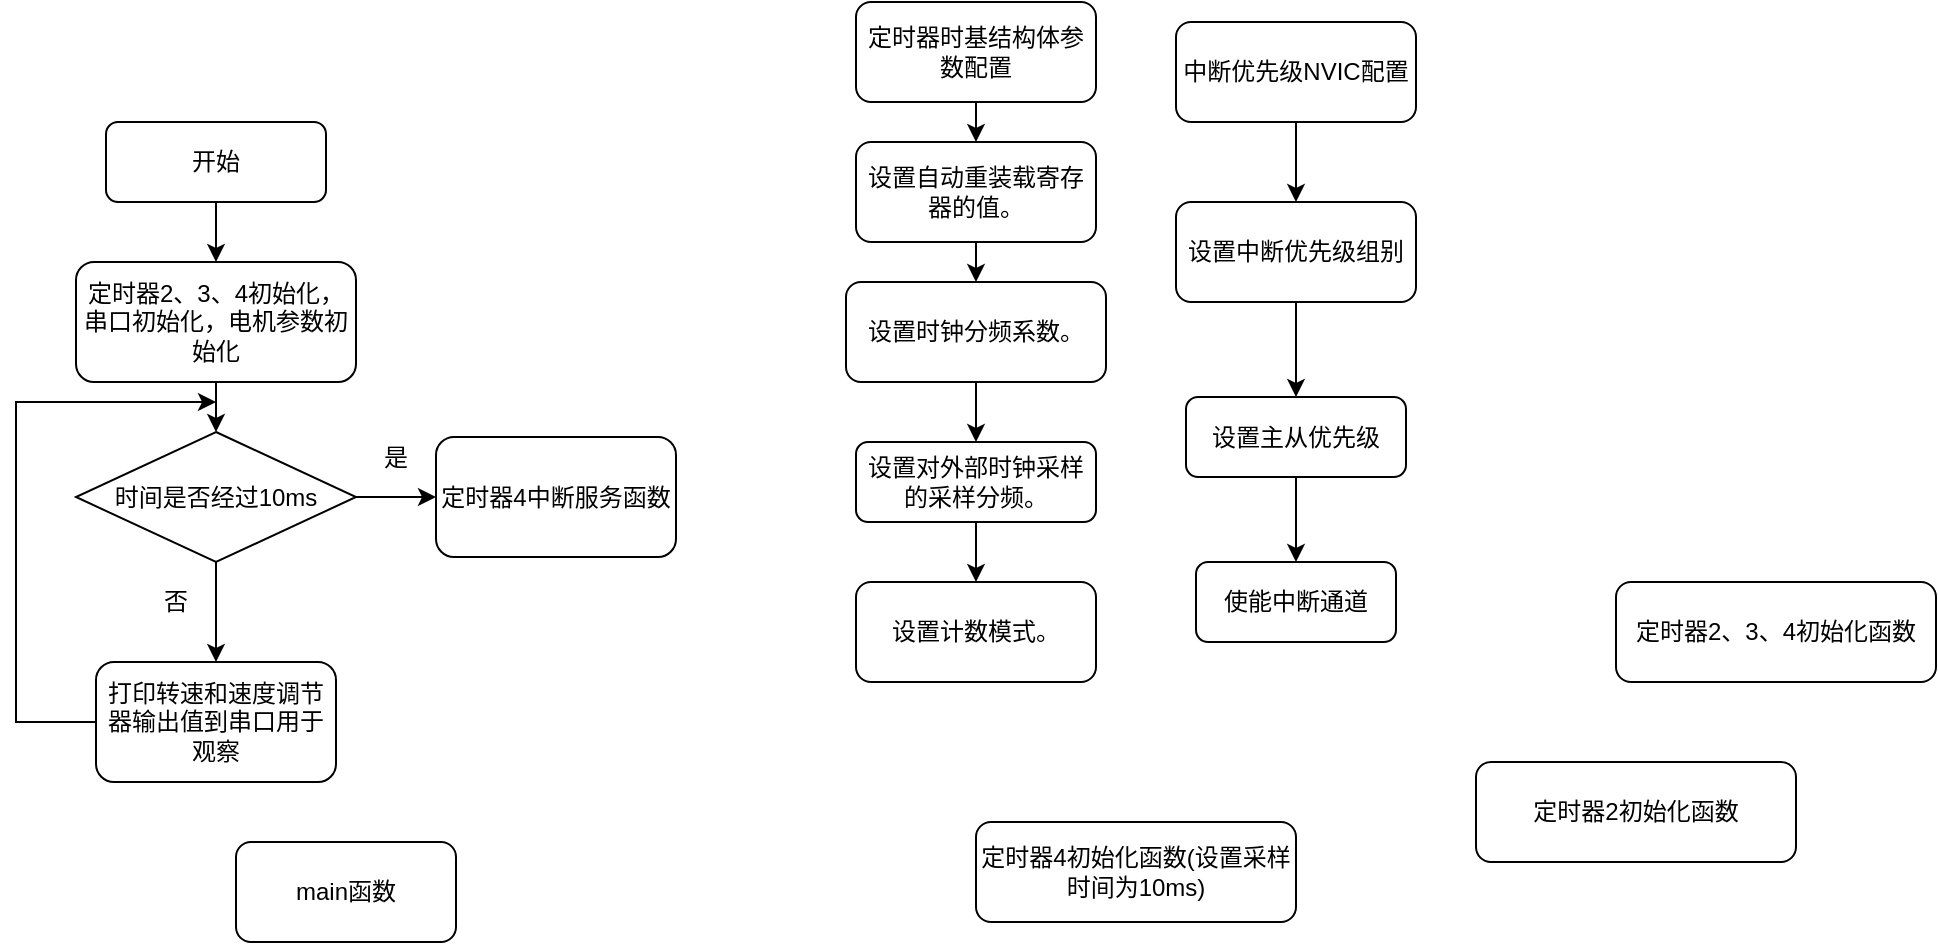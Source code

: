 <mxfile version="18.1.3" type="github">
  <diagram id="jHzcKtj4BZgNH9L0islY" name="Page-1">
    <mxGraphModel dx="1278" dy="547" grid="1" gridSize="10" guides="1" tooltips="1" connect="1" arrows="1" fold="1" page="1" pageScale="1" pageWidth="1169" pageHeight="1654" math="0" shadow="0">
      <root>
        <mxCell id="0" />
        <mxCell id="1" parent="0" />
        <mxCell id="kzY7zWo_ARwAt6wi0qnG-14" style="edgeStyle=orthogonalEdgeStyle;rounded=0;orthogonalLoop=1;jettySize=auto;html=1;exitX=0.5;exitY=1;exitDx=0;exitDy=0;entryX=0.5;entryY=0;entryDx=0;entryDy=0;" edge="1" parent="1" source="kzY7zWo_ARwAt6wi0qnG-1" target="kzY7zWo_ARwAt6wi0qnG-9">
          <mxGeometry relative="1" as="geometry" />
        </mxCell>
        <mxCell id="kzY7zWo_ARwAt6wi0qnG-1" value="开始" style="rounded=1;whiteSpace=wrap;html=1;" vertex="1" parent="1">
          <mxGeometry x="175" y="150" width="110" height="40" as="geometry" />
        </mxCell>
        <mxCell id="kzY7zWo_ARwAt6wi0qnG-32" value="" style="edgeStyle=orthogonalEdgeStyle;rounded=0;orthogonalLoop=1;jettySize=auto;html=1;" edge="1" parent="1" source="kzY7zWo_ARwAt6wi0qnG-2" target="kzY7zWo_ARwAt6wi0qnG-21">
          <mxGeometry relative="1" as="geometry" />
        </mxCell>
        <mxCell id="kzY7zWo_ARwAt6wi0qnG-2" value="设置对外部时钟采样的采样分频。" style="rounded=1;whiteSpace=wrap;html=1;" vertex="1" parent="1">
          <mxGeometry x="550" y="310" width="120" height="40" as="geometry" />
        </mxCell>
        <mxCell id="kzY7zWo_ARwAt6wi0qnG-31" style="edgeStyle=orthogonalEdgeStyle;rounded=0;orthogonalLoop=1;jettySize=auto;html=1;exitX=0.5;exitY=1;exitDx=0;exitDy=0;entryX=0.5;entryY=0;entryDx=0;entryDy=0;" edge="1" parent="1" source="kzY7zWo_ARwAt6wi0qnG-3" target="kzY7zWo_ARwAt6wi0qnG-2">
          <mxGeometry relative="1" as="geometry" />
        </mxCell>
        <mxCell id="kzY7zWo_ARwAt6wi0qnG-3" value="设置时钟分频系数。" style="rounded=1;whiteSpace=wrap;html=1;" vertex="1" parent="1">
          <mxGeometry x="545" y="230" width="130" height="50" as="geometry" />
        </mxCell>
        <mxCell id="kzY7zWo_ARwAt6wi0qnG-30" style="edgeStyle=orthogonalEdgeStyle;rounded=0;orthogonalLoop=1;jettySize=auto;html=1;exitX=0.5;exitY=1;exitDx=0;exitDy=0;entryX=0.5;entryY=0;entryDx=0;entryDy=0;" edge="1" parent="1" source="kzY7zWo_ARwAt6wi0qnG-4" target="kzY7zWo_ARwAt6wi0qnG-3">
          <mxGeometry relative="1" as="geometry" />
        </mxCell>
        <mxCell id="kzY7zWo_ARwAt6wi0qnG-4" value="设置自动重装载寄存器的值。" style="rounded=1;whiteSpace=wrap;html=1;" vertex="1" parent="1">
          <mxGeometry x="550" y="160" width="120" height="50" as="geometry" />
        </mxCell>
        <mxCell id="kzY7zWo_ARwAt6wi0qnG-5" value="定时器4初始化函数(设置采样时间为10ms)" style="rounded=1;whiteSpace=wrap;html=1;" vertex="1" parent="1">
          <mxGeometry x="610" y="500" width="160" height="50" as="geometry" />
        </mxCell>
        <mxCell id="kzY7zWo_ARwAt6wi0qnG-6" value="main函数" style="rounded=1;whiteSpace=wrap;html=1;" vertex="1" parent="1">
          <mxGeometry x="240" y="510" width="110" height="50" as="geometry" />
        </mxCell>
        <mxCell id="kzY7zWo_ARwAt6wi0qnG-7" value="定时器4中断服务函数" style="rounded=1;whiteSpace=wrap;html=1;" vertex="1" parent="1">
          <mxGeometry x="340" y="307.5" width="120" height="60" as="geometry" />
        </mxCell>
        <mxCell id="kzY7zWo_ARwAt6wi0qnG-17" style="edgeStyle=orthogonalEdgeStyle;rounded=0;orthogonalLoop=1;jettySize=auto;html=1;exitX=0;exitY=0.5;exitDx=0;exitDy=0;" edge="1" parent="1" source="kzY7zWo_ARwAt6wi0qnG-8">
          <mxGeometry relative="1" as="geometry">
            <mxPoint x="230" y="290" as="targetPoint" />
            <Array as="points">
              <mxPoint x="130" y="450" />
              <mxPoint x="130" y="290" />
            </Array>
          </mxGeometry>
        </mxCell>
        <mxCell id="kzY7zWo_ARwAt6wi0qnG-8" value="打印转速和速度调节器输出值到串口用于观察" style="rounded=1;whiteSpace=wrap;html=1;" vertex="1" parent="1">
          <mxGeometry x="170" y="420" width="120" height="60" as="geometry" />
        </mxCell>
        <mxCell id="kzY7zWo_ARwAt6wi0qnG-15" style="edgeStyle=orthogonalEdgeStyle;rounded=0;orthogonalLoop=1;jettySize=auto;html=1;exitX=0.5;exitY=1;exitDx=0;exitDy=0;entryX=0.5;entryY=0;entryDx=0;entryDy=0;" edge="1" parent="1" source="kzY7zWo_ARwAt6wi0qnG-9" target="kzY7zWo_ARwAt6wi0qnG-12">
          <mxGeometry relative="1" as="geometry" />
        </mxCell>
        <mxCell id="kzY7zWo_ARwAt6wi0qnG-9" value="定时器2、3、4初始化，串口初始化，电机参数初始化" style="rounded=1;whiteSpace=wrap;html=1;" vertex="1" parent="1">
          <mxGeometry x="160" y="220" width="140" height="60" as="geometry" />
        </mxCell>
        <mxCell id="kzY7zWo_ARwAt6wi0qnG-13" style="edgeStyle=orthogonalEdgeStyle;rounded=0;orthogonalLoop=1;jettySize=auto;html=1;exitX=0.5;exitY=1;exitDx=0;exitDy=0;entryX=0.5;entryY=0;entryDx=0;entryDy=0;" edge="1" parent="1" source="kzY7zWo_ARwAt6wi0qnG-12" target="kzY7zWo_ARwAt6wi0qnG-8">
          <mxGeometry relative="1" as="geometry" />
        </mxCell>
        <mxCell id="kzY7zWo_ARwAt6wi0qnG-20" style="edgeStyle=orthogonalEdgeStyle;rounded=0;orthogonalLoop=1;jettySize=auto;html=1;exitX=1;exitY=0.5;exitDx=0;exitDy=0;entryX=0;entryY=0.5;entryDx=0;entryDy=0;" edge="1" parent="1" source="kzY7zWo_ARwAt6wi0qnG-12" target="kzY7zWo_ARwAt6wi0qnG-7">
          <mxGeometry relative="1" as="geometry" />
        </mxCell>
        <mxCell id="kzY7zWo_ARwAt6wi0qnG-12" value="时间是否经过10ms" style="rhombus;whiteSpace=wrap;html=1;" vertex="1" parent="1">
          <mxGeometry x="160" y="305" width="140" height="65" as="geometry" />
        </mxCell>
        <mxCell id="kzY7zWo_ARwAt6wi0qnG-18" value="否" style="text;html=1;strokeColor=none;fillColor=none;align=center;verticalAlign=middle;whiteSpace=wrap;rounded=0;" vertex="1" parent="1">
          <mxGeometry x="190" y="380" width="40" height="20" as="geometry" />
        </mxCell>
        <mxCell id="kzY7zWo_ARwAt6wi0qnG-19" value="是" style="text;html=1;strokeColor=none;fillColor=none;align=center;verticalAlign=middle;whiteSpace=wrap;rounded=0;" vertex="1" parent="1">
          <mxGeometry x="300" y="307.5" width="40" height="20" as="geometry" />
        </mxCell>
        <mxCell id="kzY7zWo_ARwAt6wi0qnG-21" value="设置计数模式。" style="rounded=1;whiteSpace=wrap;html=1;" vertex="1" parent="1">
          <mxGeometry x="550" y="380" width="120" height="50" as="geometry" />
        </mxCell>
        <mxCell id="kzY7zWo_ARwAt6wi0qnG-22" value="使能中断通道" style="rounded=1;whiteSpace=wrap;html=1;" vertex="1" parent="1">
          <mxGeometry x="720" y="370" width="100" height="40" as="geometry" />
        </mxCell>
        <mxCell id="kzY7zWo_ARwAt6wi0qnG-37" style="edgeStyle=orthogonalEdgeStyle;rounded=0;orthogonalLoop=1;jettySize=auto;html=1;exitX=0.5;exitY=1;exitDx=0;exitDy=0;entryX=0.5;entryY=0;entryDx=0;entryDy=0;" edge="1" parent="1" source="kzY7zWo_ARwAt6wi0qnG-23" target="kzY7zWo_ARwAt6wi0qnG-22">
          <mxGeometry relative="1" as="geometry" />
        </mxCell>
        <mxCell id="kzY7zWo_ARwAt6wi0qnG-23" value="设置主从优先级" style="rounded=1;whiteSpace=wrap;html=1;" vertex="1" parent="1">
          <mxGeometry x="715" y="287.5" width="110" height="40" as="geometry" />
        </mxCell>
        <mxCell id="kzY7zWo_ARwAt6wi0qnG-36" style="edgeStyle=orthogonalEdgeStyle;rounded=0;orthogonalLoop=1;jettySize=auto;html=1;exitX=0.5;exitY=1;exitDx=0;exitDy=0;entryX=0.5;entryY=0;entryDx=0;entryDy=0;" edge="1" parent="1" source="kzY7zWo_ARwAt6wi0qnG-24" target="kzY7zWo_ARwAt6wi0qnG-23">
          <mxGeometry relative="1" as="geometry" />
        </mxCell>
        <mxCell id="kzY7zWo_ARwAt6wi0qnG-24" value="设置中断优先级组别" style="rounded=1;whiteSpace=wrap;html=1;" vertex="1" parent="1">
          <mxGeometry x="710" y="190" width="120" height="50" as="geometry" />
        </mxCell>
        <mxCell id="kzY7zWo_ARwAt6wi0qnG-35" style="edgeStyle=orthogonalEdgeStyle;rounded=0;orthogonalLoop=1;jettySize=auto;html=1;exitX=0.5;exitY=1;exitDx=0;exitDy=0;entryX=0.5;entryY=0;entryDx=0;entryDy=0;" edge="1" parent="1" source="kzY7zWo_ARwAt6wi0qnG-25" target="kzY7zWo_ARwAt6wi0qnG-24">
          <mxGeometry relative="1" as="geometry" />
        </mxCell>
        <mxCell id="kzY7zWo_ARwAt6wi0qnG-25" value="中断优先级NVIC配置" style="rounded=1;whiteSpace=wrap;html=1;" vertex="1" parent="1">
          <mxGeometry x="710" y="100" width="120" height="50" as="geometry" />
        </mxCell>
        <mxCell id="kzY7zWo_ARwAt6wi0qnG-29" style="edgeStyle=orthogonalEdgeStyle;rounded=0;orthogonalLoop=1;jettySize=auto;html=1;exitX=0.5;exitY=1;exitDx=0;exitDy=0;entryX=0.5;entryY=0;entryDx=0;entryDy=0;" edge="1" parent="1" source="kzY7zWo_ARwAt6wi0qnG-27" target="kzY7zWo_ARwAt6wi0qnG-4">
          <mxGeometry relative="1" as="geometry" />
        </mxCell>
        <mxCell id="kzY7zWo_ARwAt6wi0qnG-27" value="定时器时基结构体参数配置" style="rounded=1;whiteSpace=wrap;html=1;" vertex="1" parent="1">
          <mxGeometry x="550" y="90" width="120" height="50" as="geometry" />
        </mxCell>
        <mxCell id="kzY7zWo_ARwAt6wi0qnG-33" value="定时器2、3、4初始化函数" style="rounded=1;whiteSpace=wrap;html=1;" vertex="1" parent="1">
          <mxGeometry x="930" y="380" width="160" height="50" as="geometry" />
        </mxCell>
        <mxCell id="kzY7zWo_ARwAt6wi0qnG-34" value="定时器2初始化函数" style="rounded=1;whiteSpace=wrap;html=1;" vertex="1" parent="1">
          <mxGeometry x="860" y="470" width="160" height="50" as="geometry" />
        </mxCell>
      </root>
    </mxGraphModel>
  </diagram>
</mxfile>
